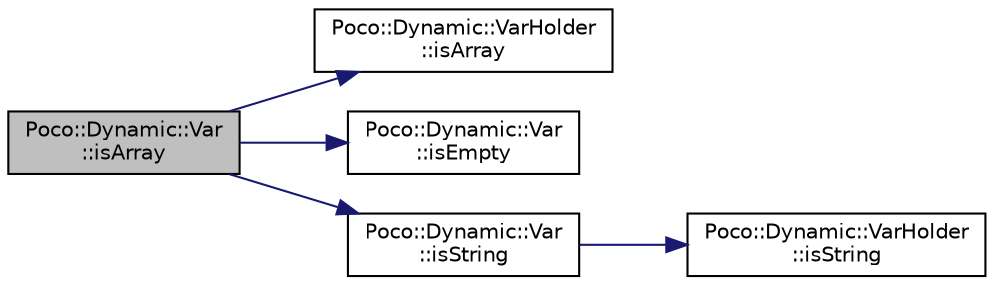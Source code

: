 digraph "Poco::Dynamic::Var::isArray"
{
 // LATEX_PDF_SIZE
  edge [fontname="Helvetica",fontsize="10",labelfontname="Helvetica",labelfontsize="10"];
  node [fontname="Helvetica",fontsize="10",shape=record];
  rankdir="LR";
  Node1 [label="Poco::Dynamic::Var\l::isArray",height=0.2,width=0.4,color="black", fillcolor="grey75", style="filled", fontcolor="black",tooltip="Logical AND operator operator overload for Var."];
  Node1 -> Node2 [color="midnightblue",fontsize="10",style="solid"];
  Node2 [label="Poco::Dynamic::VarHolder\l::isArray",height=0.2,width=0.4,color="black", fillcolor="white", style="filled",URL="$classPoco_1_1Dynamic_1_1VarHolder.html#ad06c44bfa4839c93134e8e7da3a18444",tooltip=" "];
  Node1 -> Node3 [color="midnightblue",fontsize="10",style="solid"];
  Node3 [label="Poco::Dynamic::Var\l::isEmpty",height=0.2,width=0.4,color="black", fillcolor="white", style="filled",URL="$classPoco_1_1Dynamic_1_1Var.html#a3ca72be4fb53004efada3ce36b1d2ea1",tooltip="Empties Var."];
  Node1 -> Node4 [color="midnightblue",fontsize="10",style="solid"];
  Node4 [label="Poco::Dynamic::Var\l::isString",height=0.2,width=0.4,color="black", fillcolor="white", style="filled",URL="$classPoco_1_1Dynamic_1_1Var.html#a846dabed5302322244d8c9e2b0318b88",tooltip=" "];
  Node4 -> Node5 [color="midnightblue",fontsize="10",style="solid"];
  Node5 [label="Poco::Dynamic::VarHolder\l::isString",height=0.2,width=0.4,color="black", fillcolor="white", style="filled",URL="$classPoco_1_1Dynamic_1_1VarHolder.html#a418af85e878d2dadf92b9498f45497fe",tooltip=" "];
}
